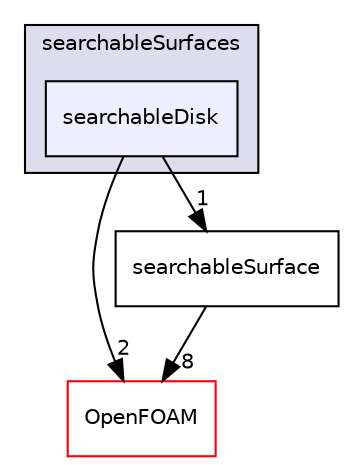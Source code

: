 digraph "src/meshTools/searchableSurfaces/searchableDisk" {
  bgcolor=transparent;
  compound=true
  node [ fontsize="10", fontname="Helvetica"];
  edge [ labelfontsize="10", labelfontname="Helvetica"];
  subgraph clusterdir_fdba7555f757b9c8126275cbaccc3a14 {
    graph [ bgcolor="#ddddee", pencolor="black", label="searchableSurfaces" fontname="Helvetica", fontsize="10", URL="dir_fdba7555f757b9c8126275cbaccc3a14.html"]
  dir_943992fb82966058ca8bc0b0a8288a9e [shape=box, label="searchableDisk", style="filled", fillcolor="#eeeeff", pencolor="black", URL="dir_943992fb82966058ca8bc0b0a8288a9e.html"];
  }
  dir_c5473ff19b20e6ec4dfe5c310b3778a8 [shape=box label="OpenFOAM" color="red" URL="dir_c5473ff19b20e6ec4dfe5c310b3778a8.html"];
  dir_2c0c1e46bbc9d953f93a672220dabf55 [shape=box label="searchableSurface" URL="dir_2c0c1e46bbc9d953f93a672220dabf55.html"];
  dir_2c0c1e46bbc9d953f93a672220dabf55->dir_c5473ff19b20e6ec4dfe5c310b3778a8 [headlabel="8", labeldistance=1.5 headhref="dir_002044_002151.html"];
  dir_943992fb82966058ca8bc0b0a8288a9e->dir_c5473ff19b20e6ec4dfe5c310b3778a8 [headlabel="2", labeldistance=1.5 headhref="dir_002038_002151.html"];
  dir_943992fb82966058ca8bc0b0a8288a9e->dir_2c0c1e46bbc9d953f93a672220dabf55 [headlabel="1", labeldistance=1.5 headhref="dir_002038_002044.html"];
}
